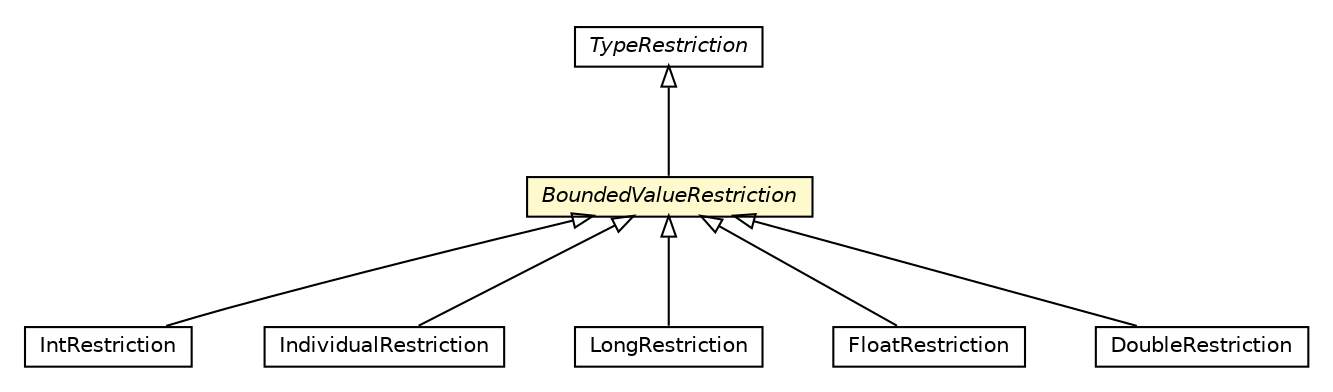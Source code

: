 #!/usr/local/bin/dot
#
# Class diagram 
# Generated by UMLGraph version R5_6-24-gf6e263 (http://www.umlgraph.org/)
#

digraph G {
	edge [fontname="Helvetica",fontsize=10,labelfontname="Helvetica",labelfontsize=10];
	node [fontname="Helvetica",fontsize=10,shape=plaintext];
	nodesep=0.25;
	ranksep=0.5;
	// org.universAAL.middleware.owl.IntRestriction
	c2513111 [label=<<table title="org.universAAL.middleware.owl.IntRestriction" border="0" cellborder="1" cellspacing="0" cellpadding="2" port="p" href="./IntRestriction.html">
		<tr><td><table border="0" cellspacing="0" cellpadding="1">
<tr><td align="center" balign="center"> IntRestriction </td></tr>
		</table></td></tr>
		</table>>, URL="./IntRestriction.html", fontname="Helvetica", fontcolor="black", fontsize=10.0];
	// org.universAAL.middleware.owl.IndividualRestriction
	c2513121 [label=<<table title="org.universAAL.middleware.owl.IndividualRestriction" border="0" cellborder="1" cellspacing="0" cellpadding="2" port="p" href="./IndividualRestriction.html">
		<tr><td><table border="0" cellspacing="0" cellpadding="1">
<tr><td align="center" balign="center"> IndividualRestriction </td></tr>
		</table></td></tr>
		</table>>, URL="./IndividualRestriction.html", fontname="Helvetica", fontcolor="black", fontsize=10.0];
	// org.universAAL.middleware.owl.LongRestriction
	c2513122 [label=<<table title="org.universAAL.middleware.owl.LongRestriction" border="0" cellborder="1" cellspacing="0" cellpadding="2" port="p" href="./LongRestriction.html">
		<tr><td><table border="0" cellspacing="0" cellpadding="1">
<tr><td align="center" balign="center"> LongRestriction </td></tr>
		</table></td></tr>
		</table>>, URL="./LongRestriction.html", fontname="Helvetica", fontcolor="black", fontsize=10.0];
	// org.universAAL.middleware.owl.FloatRestriction
	c2513128 [label=<<table title="org.universAAL.middleware.owl.FloatRestriction" border="0" cellborder="1" cellspacing="0" cellpadding="2" port="p" href="./FloatRestriction.html">
		<tr><td><table border="0" cellspacing="0" cellpadding="1">
<tr><td align="center" balign="center"> FloatRestriction </td></tr>
		</table></td></tr>
		</table>>, URL="./FloatRestriction.html", fontname="Helvetica", fontcolor="black", fontsize=10.0];
	// org.universAAL.middleware.owl.TypeRestriction
	c2513132 [label=<<table title="org.universAAL.middleware.owl.TypeRestriction" border="0" cellborder="1" cellspacing="0" cellpadding="2" port="p" href="./TypeRestriction.html">
		<tr><td><table border="0" cellspacing="0" cellpadding="1">
<tr><td align="center" balign="center"><font face="Helvetica-Oblique"> TypeRestriction </font></td></tr>
		</table></td></tr>
		</table>>, URL="./TypeRestriction.html", fontname="Helvetica", fontcolor="black", fontsize=10.0];
	// org.universAAL.middleware.owl.BoundedValueRestriction
	c2513134 [label=<<table title="org.universAAL.middleware.owl.BoundedValueRestriction" border="0" cellborder="1" cellspacing="0" cellpadding="2" port="p" bgcolor="lemonChiffon" href="./BoundedValueRestriction.html">
		<tr><td><table border="0" cellspacing="0" cellpadding="1">
<tr><td align="center" balign="center"><font face="Helvetica-Oblique"> BoundedValueRestriction </font></td></tr>
		</table></td></tr>
		</table>>, URL="./BoundedValueRestriction.html", fontname="Helvetica", fontcolor="black", fontsize=10.0];
	// org.universAAL.middleware.owl.DoubleRestriction
	c2513135 [label=<<table title="org.universAAL.middleware.owl.DoubleRestriction" border="0" cellborder="1" cellspacing="0" cellpadding="2" port="p" href="./DoubleRestriction.html">
		<tr><td><table border="0" cellspacing="0" cellpadding="1">
<tr><td align="center" balign="center"> DoubleRestriction </td></tr>
		</table></td></tr>
		</table>>, URL="./DoubleRestriction.html", fontname="Helvetica", fontcolor="black", fontsize=10.0];
	//org.universAAL.middleware.owl.IntRestriction extends org.universAAL.middleware.owl.BoundedValueRestriction
	c2513134:p -> c2513111:p [dir=back,arrowtail=empty];
	//org.universAAL.middleware.owl.IndividualRestriction extends org.universAAL.middleware.owl.BoundedValueRestriction
	c2513134:p -> c2513121:p [dir=back,arrowtail=empty];
	//org.universAAL.middleware.owl.LongRestriction extends org.universAAL.middleware.owl.BoundedValueRestriction
	c2513134:p -> c2513122:p [dir=back,arrowtail=empty];
	//org.universAAL.middleware.owl.FloatRestriction extends org.universAAL.middleware.owl.BoundedValueRestriction
	c2513134:p -> c2513128:p [dir=back,arrowtail=empty];
	//org.universAAL.middleware.owl.BoundedValueRestriction extends org.universAAL.middleware.owl.TypeRestriction
	c2513132:p -> c2513134:p [dir=back,arrowtail=empty];
	//org.universAAL.middleware.owl.DoubleRestriction extends org.universAAL.middleware.owl.BoundedValueRestriction
	c2513134:p -> c2513135:p [dir=back,arrowtail=empty];
}

